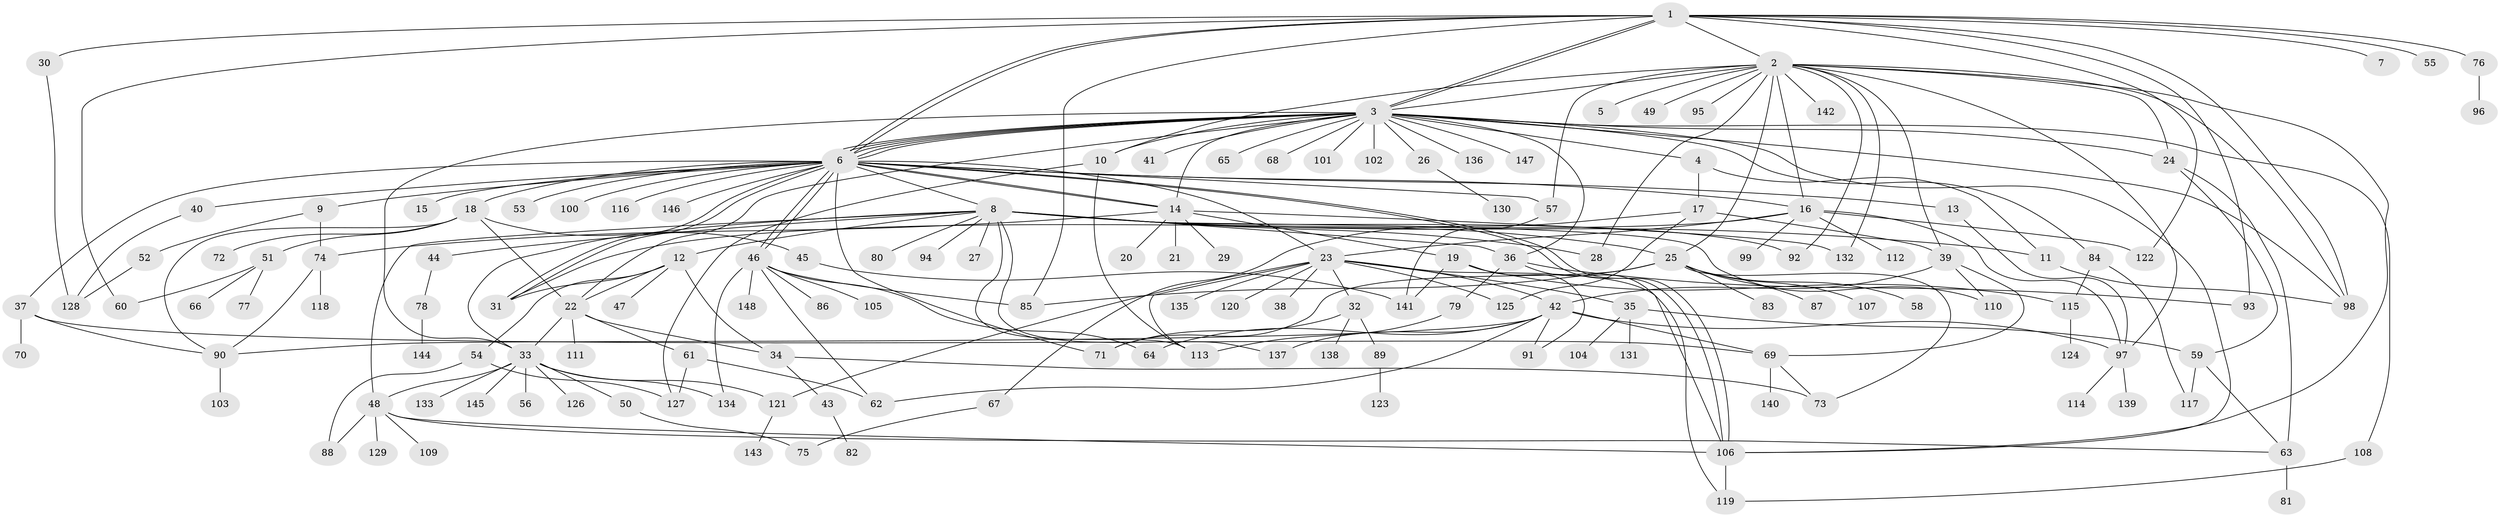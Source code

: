 // coarse degree distribution, {1: 0.9090909090909091, 22: 0.045454545454545456, 2: 0.045454545454545456}
// Generated by graph-tools (version 1.1) at 2025/51/03/04/25 21:51:44]
// undirected, 148 vertices, 233 edges
graph export_dot {
graph [start="1"]
  node [color=gray90,style=filled];
  1;
  2;
  3;
  4;
  5;
  6;
  7;
  8;
  9;
  10;
  11;
  12;
  13;
  14;
  15;
  16;
  17;
  18;
  19;
  20;
  21;
  22;
  23;
  24;
  25;
  26;
  27;
  28;
  29;
  30;
  31;
  32;
  33;
  34;
  35;
  36;
  37;
  38;
  39;
  40;
  41;
  42;
  43;
  44;
  45;
  46;
  47;
  48;
  49;
  50;
  51;
  52;
  53;
  54;
  55;
  56;
  57;
  58;
  59;
  60;
  61;
  62;
  63;
  64;
  65;
  66;
  67;
  68;
  69;
  70;
  71;
  72;
  73;
  74;
  75;
  76;
  77;
  78;
  79;
  80;
  81;
  82;
  83;
  84;
  85;
  86;
  87;
  88;
  89;
  90;
  91;
  92;
  93;
  94;
  95;
  96;
  97;
  98;
  99;
  100;
  101;
  102;
  103;
  104;
  105;
  106;
  107;
  108;
  109;
  110;
  111;
  112;
  113;
  114;
  115;
  116;
  117;
  118;
  119;
  120;
  121;
  122;
  123;
  124;
  125;
  126;
  127;
  128;
  129;
  130;
  131;
  132;
  133;
  134;
  135;
  136;
  137;
  138;
  139;
  140;
  141;
  142;
  143;
  144;
  145;
  146;
  147;
  148;
  1 -- 2;
  1 -- 3;
  1 -- 3;
  1 -- 6;
  1 -- 6;
  1 -- 7;
  1 -- 30;
  1 -- 55;
  1 -- 60;
  1 -- 76;
  1 -- 85;
  1 -- 93;
  1 -- 98;
  1 -- 122;
  2 -- 3;
  2 -- 5;
  2 -- 10;
  2 -- 16;
  2 -- 24;
  2 -- 25;
  2 -- 28;
  2 -- 39;
  2 -- 49;
  2 -- 57;
  2 -- 92;
  2 -- 95;
  2 -- 97;
  2 -- 98;
  2 -- 106;
  2 -- 132;
  2 -- 142;
  3 -- 4;
  3 -- 6;
  3 -- 6;
  3 -- 6;
  3 -- 6;
  3 -- 6;
  3 -- 10;
  3 -- 14;
  3 -- 22;
  3 -- 24;
  3 -- 26;
  3 -- 33;
  3 -- 36;
  3 -- 41;
  3 -- 65;
  3 -- 68;
  3 -- 84;
  3 -- 98;
  3 -- 101;
  3 -- 102;
  3 -- 106;
  3 -- 108;
  3 -- 136;
  3 -- 147;
  4 -- 11;
  4 -- 17;
  6 -- 8;
  6 -- 9;
  6 -- 13;
  6 -- 14;
  6 -- 14;
  6 -- 15;
  6 -- 16;
  6 -- 18;
  6 -- 23;
  6 -- 31;
  6 -- 31;
  6 -- 37;
  6 -- 40;
  6 -- 46;
  6 -- 46;
  6 -- 53;
  6 -- 57;
  6 -- 71;
  6 -- 100;
  6 -- 106;
  6 -- 106;
  6 -- 116;
  6 -- 146;
  8 -- 11;
  8 -- 12;
  8 -- 25;
  8 -- 27;
  8 -- 28;
  8 -- 33;
  8 -- 36;
  8 -- 44;
  8 -- 48;
  8 -- 80;
  8 -- 92;
  8 -- 94;
  8 -- 110;
  8 -- 113;
  8 -- 137;
  9 -- 52;
  9 -- 74;
  10 -- 113;
  10 -- 127;
  11 -- 98;
  12 -- 22;
  12 -- 31;
  12 -- 34;
  12 -- 47;
  12 -- 54;
  13 -- 97;
  14 -- 19;
  14 -- 20;
  14 -- 21;
  14 -- 29;
  14 -- 74;
  14 -- 132;
  16 -- 23;
  16 -- 31;
  16 -- 97;
  16 -- 99;
  16 -- 112;
  16 -- 122;
  17 -- 39;
  17 -- 67;
  17 -- 125;
  18 -- 22;
  18 -- 45;
  18 -- 51;
  18 -- 72;
  18 -- 90;
  19 -- 91;
  19 -- 115;
  19 -- 141;
  22 -- 33;
  22 -- 34;
  22 -- 61;
  22 -- 111;
  23 -- 32;
  23 -- 35;
  23 -- 38;
  23 -- 42;
  23 -- 106;
  23 -- 113;
  23 -- 120;
  23 -- 121;
  23 -- 125;
  23 -- 135;
  24 -- 59;
  24 -- 63;
  25 -- 58;
  25 -- 71;
  25 -- 73;
  25 -- 83;
  25 -- 85;
  25 -- 87;
  25 -- 107;
  26 -- 130;
  30 -- 128;
  32 -- 71;
  32 -- 89;
  32 -- 138;
  33 -- 48;
  33 -- 50;
  33 -- 56;
  33 -- 121;
  33 -- 126;
  33 -- 133;
  33 -- 134;
  33 -- 145;
  34 -- 43;
  34 -- 73;
  35 -- 59;
  35 -- 104;
  35 -- 131;
  36 -- 79;
  36 -- 93;
  36 -- 119;
  37 -- 69;
  37 -- 70;
  37 -- 90;
  39 -- 42;
  39 -- 69;
  39 -- 110;
  40 -- 128;
  42 -- 62;
  42 -- 64;
  42 -- 69;
  42 -- 90;
  42 -- 91;
  42 -- 97;
  42 -- 137;
  43 -- 82;
  44 -- 78;
  45 -- 141;
  46 -- 62;
  46 -- 64;
  46 -- 85;
  46 -- 86;
  46 -- 105;
  46 -- 134;
  46 -- 148;
  48 -- 63;
  48 -- 88;
  48 -- 106;
  48 -- 109;
  48 -- 129;
  50 -- 75;
  51 -- 60;
  51 -- 66;
  51 -- 77;
  52 -- 128;
  54 -- 88;
  54 -- 127;
  57 -- 141;
  59 -- 63;
  59 -- 117;
  61 -- 62;
  61 -- 127;
  63 -- 81;
  67 -- 75;
  69 -- 73;
  69 -- 140;
  74 -- 90;
  74 -- 118;
  76 -- 96;
  78 -- 144;
  79 -- 113;
  84 -- 115;
  84 -- 117;
  89 -- 123;
  90 -- 103;
  97 -- 114;
  97 -- 139;
  106 -- 119;
  108 -- 119;
  115 -- 124;
  121 -- 143;
}
